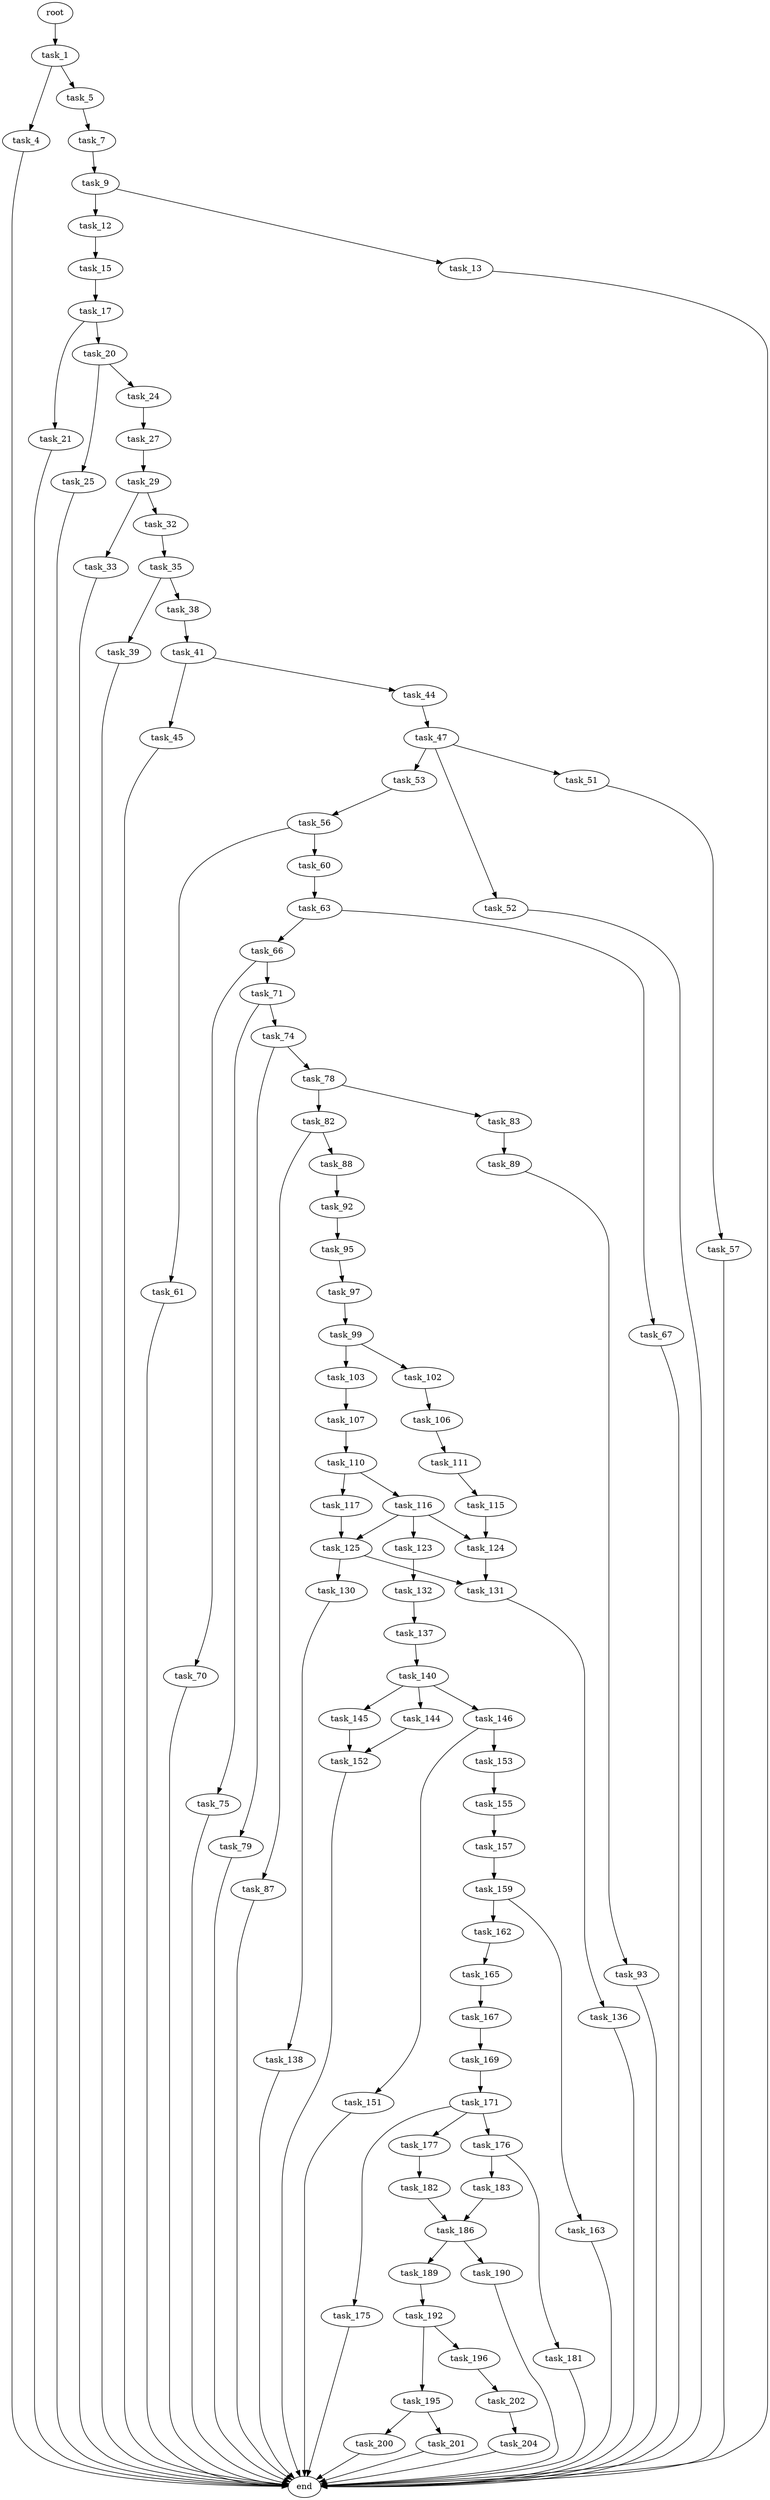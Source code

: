 digraph G {
  root [size="0.000000"];
  task_1 [size="20392449838.000000"];
  task_4 [size="34689195238.000000"];
  task_5 [size="36113376694.000000"];
  end [size="0.000000"];
  task_7 [size="83649605197.000000"];
  task_9 [size="362584690.000000"];
  task_12 [size="433727832088.000000"];
  task_13 [size="11351985949.000000"];
  task_15 [size="13531190188.000000"];
  task_17 [size="44870338173.000000"];
  task_20 [size="231928233984.000000"];
  task_21 [size="244164600414.000000"];
  task_24 [size="9233549532.000000"];
  task_25 [size="11024391043.000000"];
  task_27 [size="523340234976.000000"];
  task_29 [size="187970239926.000000"];
  task_32 [size="802573454213.000000"];
  task_33 [size="49739945703.000000"];
  task_35 [size="12238082009.000000"];
  task_38 [size="134217728000.000000"];
  task_39 [size="3353499957.000000"];
  task_41 [size="7746780221.000000"];
  task_44 [size="8589934592.000000"];
  task_45 [size="68719476736.000000"];
  task_47 [size="21393091340.000000"];
  task_51 [size="80209101696.000000"];
  task_52 [size="4591305142.000000"];
  task_53 [size="187345244102.000000"];
  task_57 [size="68719476736.000000"];
  task_56 [size="1139856351262.000000"];
  task_60 [size="309174610241.000000"];
  task_61 [size="782757789696.000000"];
  task_63 [size="811577652.000000"];
  task_66 [size="626134311394.000000"];
  task_67 [size="8589934592.000000"];
  task_70 [size="28991029248.000000"];
  task_71 [size="134217728000.000000"];
  task_74 [size="637109711160.000000"];
  task_75 [size="852481026.000000"];
  task_78 [size="67110253198.000000"];
  task_79 [size="8465238350.000000"];
  task_82 [size="599194773543.000000"];
  task_83 [size="162182673432.000000"];
  task_87 [size="782757789696.000000"];
  task_88 [size="17596791621.000000"];
  task_89 [size="6093331410.000000"];
  task_92 [size="8589934592.000000"];
  task_93 [size="15730629014.000000"];
  task_95 [size="91535779777.000000"];
  task_97 [size="134217728000.000000"];
  task_99 [size="406405817376.000000"];
  task_102 [size="549755813888.000000"];
  task_103 [size="1297240219.000000"];
  task_106 [size="28991029248.000000"];
  task_107 [size="354458410956.000000"];
  task_111 [size="23161028319.000000"];
  task_110 [size="673648044.000000"];
  task_116 [size="509724996184.000000"];
  task_117 [size="4053310000.000000"];
  task_115 [size="18431975444.000000"];
  task_124 [size="782757789696.000000"];
  task_123 [size="641946922824.000000"];
  task_125 [size="2660472709.000000"];
  task_132 [size="134217728000.000000"];
  task_131 [size="17169927203.000000"];
  task_130 [size="129059743885.000000"];
  task_138 [size="31724972419.000000"];
  task_136 [size="243419770818.000000"];
  task_137 [size="22294390290.000000"];
  task_140 [size="46285143233.000000"];
  task_144 [size="10436772070.000000"];
  task_145 [size="7058313780.000000"];
  task_146 [size="28991029248.000000"];
  task_152 [size="231928233984.000000"];
  task_151 [size="2917440836.000000"];
  task_153 [size="418555011888.000000"];
  task_155 [size="1237912188.000000"];
  task_157 [size="1113611365489.000000"];
  task_159 [size="31940920358.000000"];
  task_162 [size="549755813888.000000"];
  task_163 [size="714273750904.000000"];
  task_165 [size="68719476736.000000"];
  task_167 [size="4794460775.000000"];
  task_169 [size="103305895877.000000"];
  task_171 [size="34954270603.000000"];
  task_175 [size="2182855235.000000"];
  task_176 [size="94036315279.000000"];
  task_177 [size="2004338008.000000"];
  task_181 [size="3550937678.000000"];
  task_183 [size="231928233984.000000"];
  task_182 [size="166850285724.000000"];
  task_186 [size="1073741824000.000000"];
  task_189 [size="231928233984.000000"];
  task_190 [size="27084605020.000000"];
  task_192 [size="68719476736.000000"];
  task_195 [size="2728424493.000000"];
  task_196 [size="120384633456.000000"];
  task_200 [size="19019257648.000000"];
  task_201 [size="28991029248.000000"];
  task_202 [size="1218681728.000000"];
  task_204 [size="6818826438.000000"];

  root -> task_1 [size="1.000000"];
  task_1 -> task_4 [size="838860800.000000"];
  task_1 -> task_5 [size="838860800.000000"];
  task_4 -> end [size="1.000000"];
  task_5 -> task_7 [size="75497472.000000"];
  task_7 -> task_9 [size="301989888.000000"];
  task_9 -> task_12 [size="33554432.000000"];
  task_9 -> task_13 [size="33554432.000000"];
  task_12 -> task_15 [size="301989888.000000"];
  task_13 -> end [size="1.000000"];
  task_15 -> task_17 [size="838860800.000000"];
  task_17 -> task_20 [size="75497472.000000"];
  task_17 -> task_21 [size="75497472.000000"];
  task_20 -> task_24 [size="301989888.000000"];
  task_20 -> task_25 [size="301989888.000000"];
  task_21 -> end [size="1.000000"];
  task_24 -> task_27 [size="536870912.000000"];
  task_25 -> end [size="1.000000"];
  task_27 -> task_29 [size="536870912.000000"];
  task_29 -> task_32 [size="301989888.000000"];
  task_29 -> task_33 [size="301989888.000000"];
  task_32 -> task_35 [size="679477248.000000"];
  task_33 -> end [size="1.000000"];
  task_35 -> task_38 [size="209715200.000000"];
  task_35 -> task_39 [size="209715200.000000"];
  task_38 -> task_41 [size="209715200.000000"];
  task_39 -> end [size="1.000000"];
  task_41 -> task_44 [size="301989888.000000"];
  task_41 -> task_45 [size="301989888.000000"];
  task_44 -> task_47 [size="33554432.000000"];
  task_45 -> end [size="1.000000"];
  task_47 -> task_51 [size="33554432.000000"];
  task_47 -> task_52 [size="33554432.000000"];
  task_47 -> task_53 [size="33554432.000000"];
  task_51 -> task_57 [size="134217728.000000"];
  task_52 -> end [size="1.000000"];
  task_53 -> task_56 [size="301989888.000000"];
  task_57 -> end [size="1.000000"];
  task_56 -> task_60 [size="679477248.000000"];
  task_56 -> task_61 [size="679477248.000000"];
  task_60 -> task_63 [size="679477248.000000"];
  task_61 -> end [size="1.000000"];
  task_63 -> task_66 [size="75497472.000000"];
  task_63 -> task_67 [size="75497472.000000"];
  task_66 -> task_70 [size="679477248.000000"];
  task_66 -> task_71 [size="679477248.000000"];
  task_67 -> end [size="1.000000"];
  task_70 -> end [size="1.000000"];
  task_71 -> task_74 [size="209715200.000000"];
  task_71 -> task_75 [size="209715200.000000"];
  task_74 -> task_78 [size="536870912.000000"];
  task_74 -> task_79 [size="536870912.000000"];
  task_75 -> end [size="1.000000"];
  task_78 -> task_82 [size="301989888.000000"];
  task_78 -> task_83 [size="301989888.000000"];
  task_79 -> end [size="1.000000"];
  task_82 -> task_87 [size="679477248.000000"];
  task_82 -> task_88 [size="679477248.000000"];
  task_83 -> task_89 [size="134217728.000000"];
  task_87 -> end [size="1.000000"];
  task_88 -> task_92 [size="411041792.000000"];
  task_89 -> task_93 [size="134217728.000000"];
  task_92 -> task_95 [size="33554432.000000"];
  task_93 -> end [size="1.000000"];
  task_95 -> task_97 [size="75497472.000000"];
  task_97 -> task_99 [size="209715200.000000"];
  task_99 -> task_102 [size="536870912.000000"];
  task_99 -> task_103 [size="536870912.000000"];
  task_102 -> task_106 [size="536870912.000000"];
  task_103 -> task_107 [size="33554432.000000"];
  task_106 -> task_111 [size="75497472.000000"];
  task_107 -> task_110 [size="536870912.000000"];
  task_111 -> task_115 [size="33554432.000000"];
  task_110 -> task_116 [size="33554432.000000"];
  task_110 -> task_117 [size="33554432.000000"];
  task_116 -> task_123 [size="679477248.000000"];
  task_116 -> task_124 [size="679477248.000000"];
  task_116 -> task_125 [size="679477248.000000"];
  task_117 -> task_125 [size="411041792.000000"];
  task_115 -> task_124 [size="301989888.000000"];
  task_124 -> task_131 [size="679477248.000000"];
  task_123 -> task_132 [size="411041792.000000"];
  task_125 -> task_130 [size="75497472.000000"];
  task_125 -> task_131 [size="75497472.000000"];
  task_132 -> task_137 [size="209715200.000000"];
  task_131 -> task_136 [size="33554432.000000"];
  task_130 -> task_138 [size="301989888.000000"];
  task_138 -> end [size="1.000000"];
  task_136 -> end [size="1.000000"];
  task_137 -> task_140 [size="536870912.000000"];
  task_140 -> task_144 [size="75497472.000000"];
  task_140 -> task_145 [size="75497472.000000"];
  task_140 -> task_146 [size="75497472.000000"];
  task_144 -> task_152 [size="536870912.000000"];
  task_145 -> task_152 [size="301989888.000000"];
  task_146 -> task_151 [size="75497472.000000"];
  task_146 -> task_153 [size="75497472.000000"];
  task_152 -> end [size="1.000000"];
  task_151 -> end [size="1.000000"];
  task_153 -> task_155 [size="536870912.000000"];
  task_155 -> task_157 [size="33554432.000000"];
  task_157 -> task_159 [size="838860800.000000"];
  task_159 -> task_162 [size="536870912.000000"];
  task_159 -> task_163 [size="536870912.000000"];
  task_162 -> task_165 [size="536870912.000000"];
  task_163 -> end [size="1.000000"];
  task_165 -> task_167 [size="134217728.000000"];
  task_167 -> task_169 [size="75497472.000000"];
  task_169 -> task_171 [size="209715200.000000"];
  task_171 -> task_175 [size="838860800.000000"];
  task_171 -> task_176 [size="838860800.000000"];
  task_171 -> task_177 [size="838860800.000000"];
  task_175 -> end [size="1.000000"];
  task_176 -> task_181 [size="301989888.000000"];
  task_176 -> task_183 [size="301989888.000000"];
  task_177 -> task_182 [size="33554432.000000"];
  task_181 -> end [size="1.000000"];
  task_183 -> task_186 [size="301989888.000000"];
  task_182 -> task_186 [size="134217728.000000"];
  task_186 -> task_189 [size="838860800.000000"];
  task_186 -> task_190 [size="838860800.000000"];
  task_189 -> task_192 [size="301989888.000000"];
  task_190 -> end [size="1.000000"];
  task_192 -> task_195 [size="134217728.000000"];
  task_192 -> task_196 [size="134217728.000000"];
  task_195 -> task_200 [size="75497472.000000"];
  task_195 -> task_201 [size="75497472.000000"];
  task_196 -> task_202 [size="134217728.000000"];
  task_200 -> end [size="1.000000"];
  task_201 -> end [size="1.000000"];
  task_202 -> task_204 [size="75497472.000000"];
  task_204 -> end [size="1.000000"];
}
